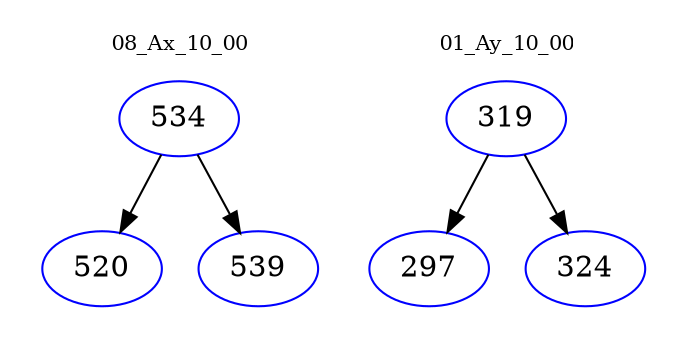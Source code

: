 digraph{
subgraph cluster_0 {
color = white
label = "08_Ax_10_00";
fontsize=10;
T0_534 [label="534", color="blue"]
T0_534 -> T0_520 [color="black"]
T0_520 [label="520", color="blue"]
T0_534 -> T0_539 [color="black"]
T0_539 [label="539", color="blue"]
}
subgraph cluster_1 {
color = white
label = "01_Ay_10_00";
fontsize=10;
T1_319 [label="319", color="blue"]
T1_319 -> T1_297 [color="black"]
T1_297 [label="297", color="blue"]
T1_319 -> T1_324 [color="black"]
T1_324 [label="324", color="blue"]
}
}
